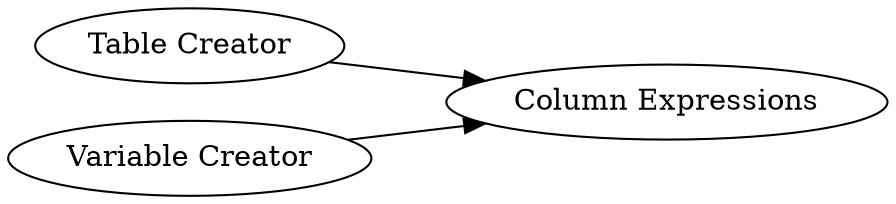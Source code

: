 digraph {
	1 -> 2
	3 -> 2
	1 [label="Table Creator"]
	3 [label="Variable Creator"]
	2 [label="Column Expressions"]
	rankdir=LR
}
